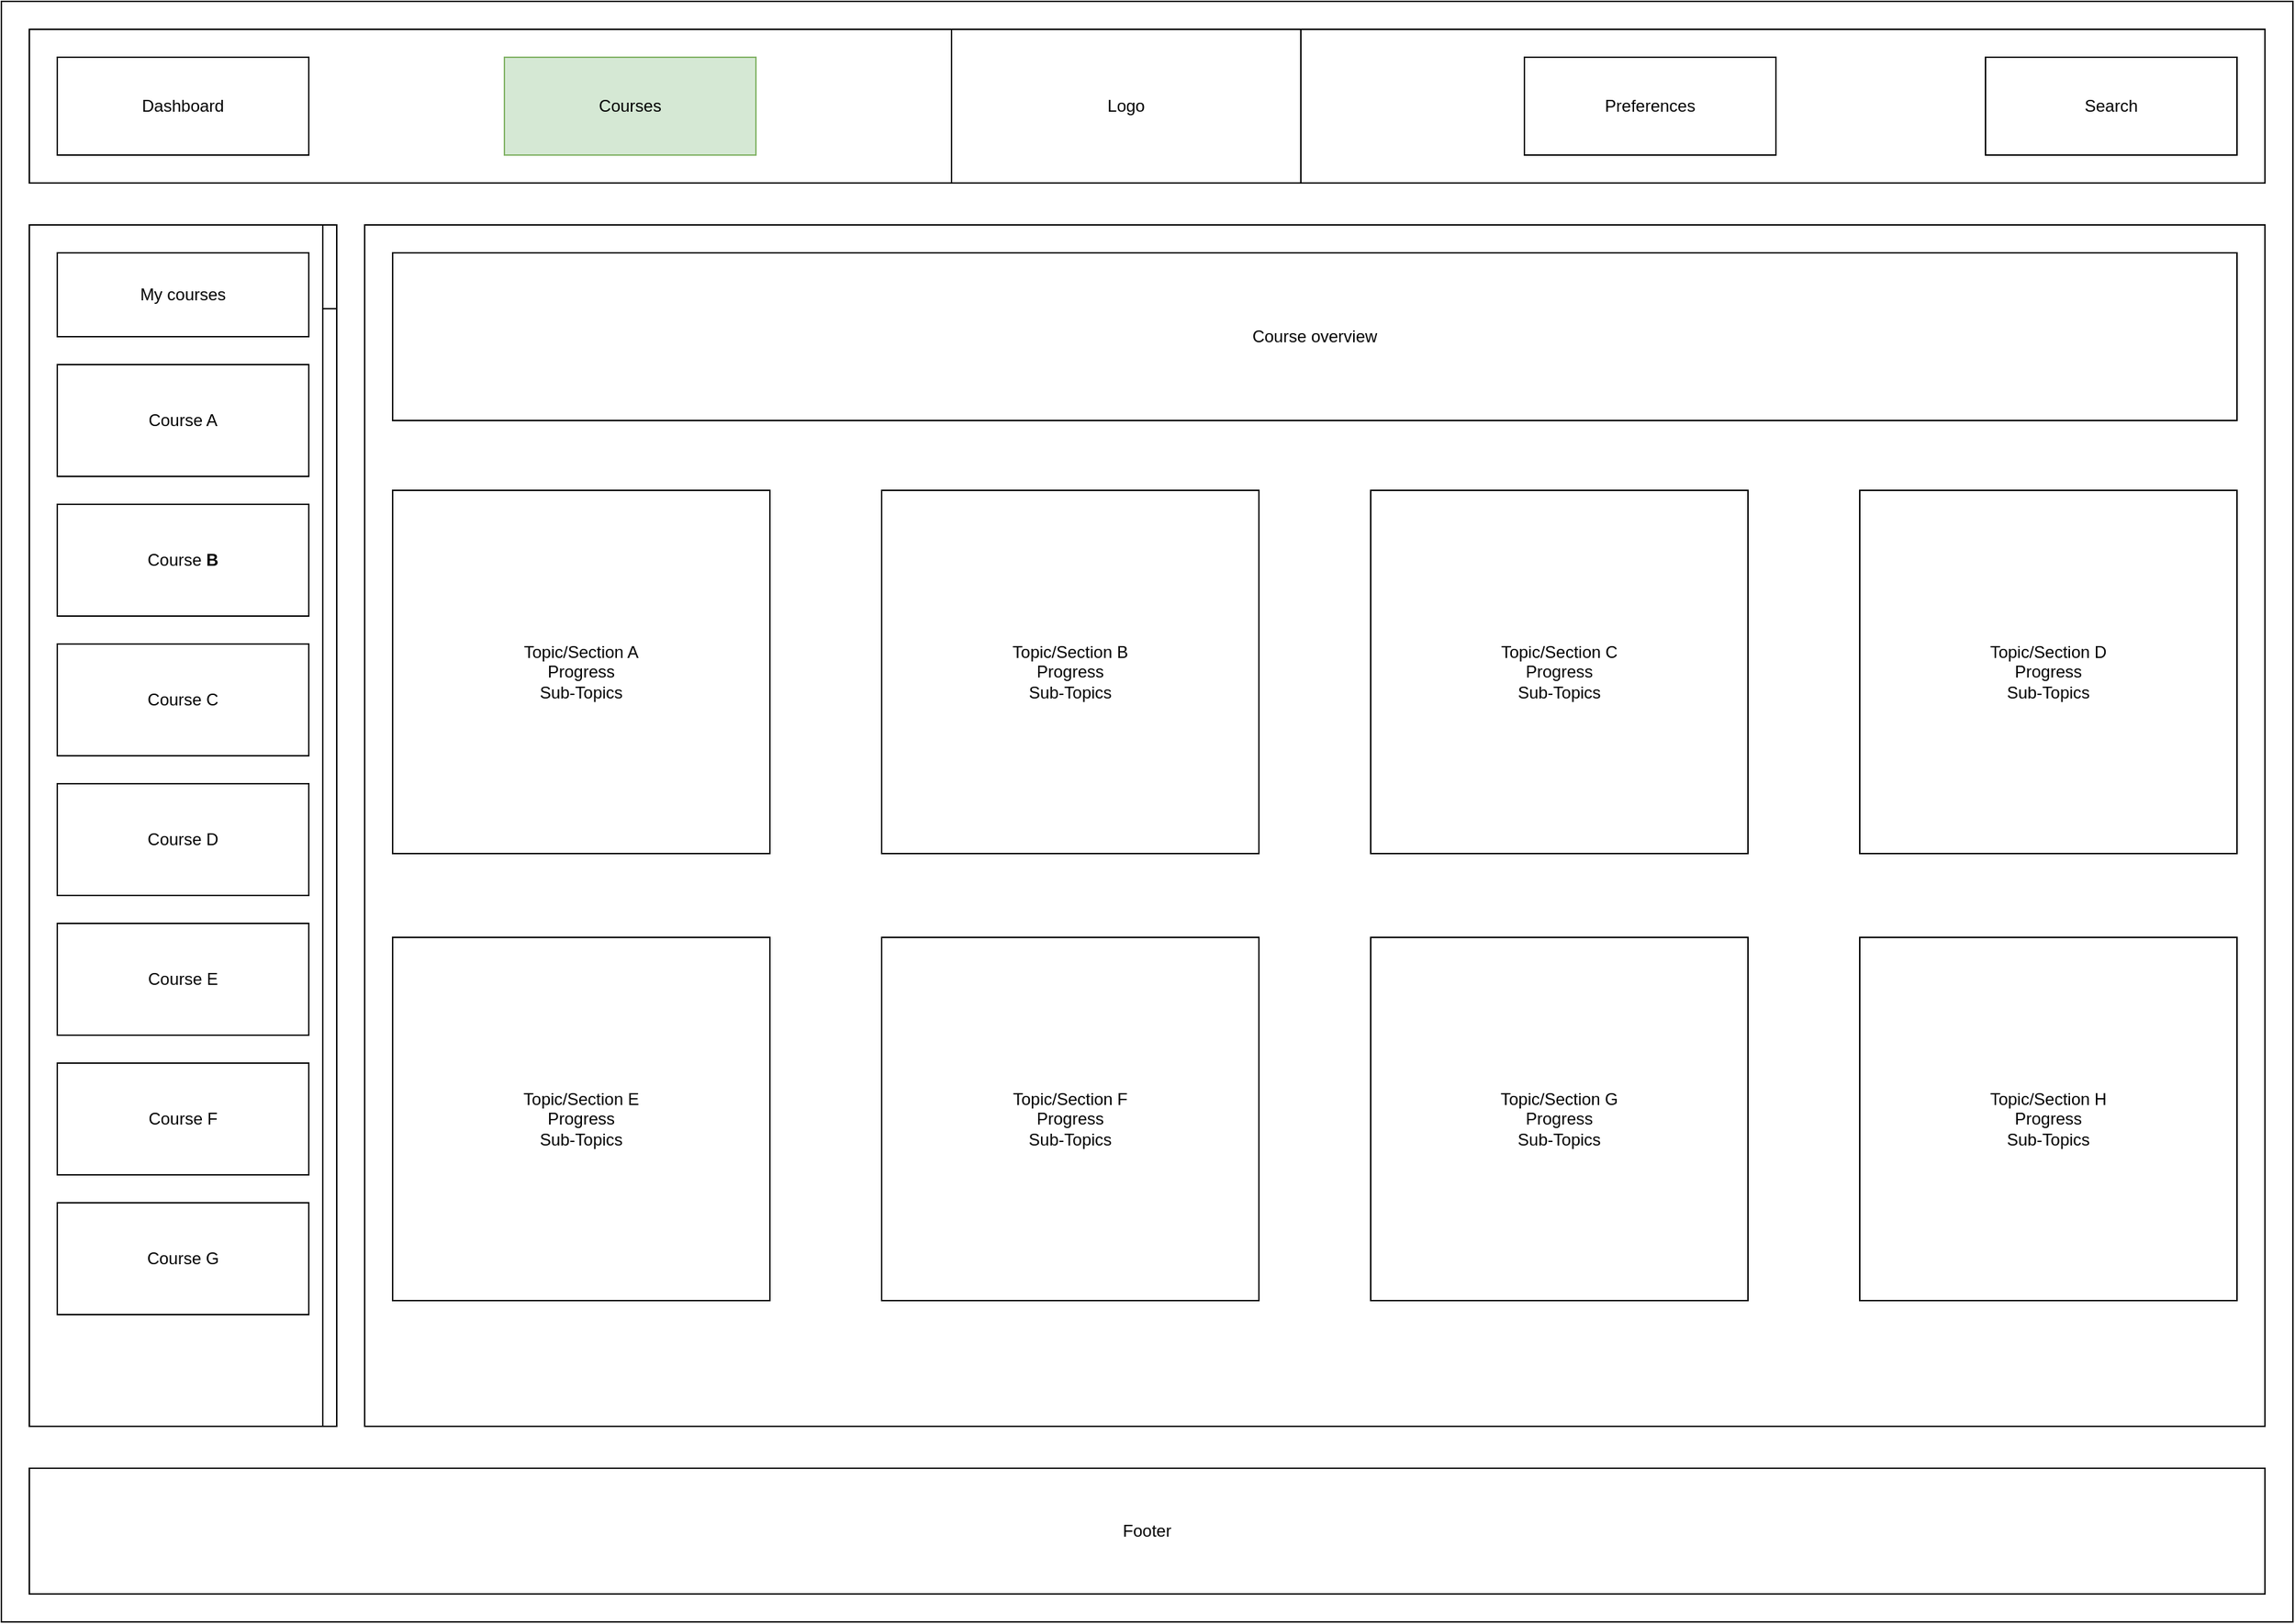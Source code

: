<mxfile version="16.5.6" type="github">
  <diagram id="CR1xDLnwoOZgSZOFC2L-" name="Page-1">
    <mxGraphModel dx="3340" dy="1914" grid="1" gridSize="10" guides="1" tooltips="1" connect="1" arrows="1" fold="1" page="1" pageScale="1" pageWidth="827" pageHeight="1169" math="0" shadow="0">
      <root>
        <mxCell id="0" />
        <mxCell id="1" parent="0" />
        <mxCell id="iTWdd408vRJseOtLcG9B-1" value="" style="rounded=0;whiteSpace=wrap;html=1;" vertex="1" parent="1">
          <mxGeometry width="1640" height="1160" as="geometry" />
        </mxCell>
        <mxCell id="iTWdd408vRJseOtLcG9B-2" value="" style="rounded=0;whiteSpace=wrap;html=1;" vertex="1" parent="1">
          <mxGeometry x="20" y="20" width="1600" height="110" as="geometry" />
        </mxCell>
        <mxCell id="iTWdd408vRJseOtLcG9B-3" value="Logo" style="rounded=0;whiteSpace=wrap;html=1;" vertex="1" parent="1">
          <mxGeometry x="680" y="20" width="250" height="110" as="geometry" />
        </mxCell>
        <mxCell id="iTWdd408vRJseOtLcG9B-4" value="Dashboard" style="rounded=0;whiteSpace=wrap;html=1;" vertex="1" parent="1">
          <mxGeometry x="40" y="40" width="180" height="70" as="geometry" />
        </mxCell>
        <mxCell id="iTWdd408vRJseOtLcG9B-5" value="Search" style="rounded=0;whiteSpace=wrap;html=1;" vertex="1" parent="1">
          <mxGeometry x="1420" y="40" width="180" height="70" as="geometry" />
        </mxCell>
        <mxCell id="iTWdd408vRJseOtLcG9B-6" value="Preferences" style="rounded=0;whiteSpace=wrap;html=1;" vertex="1" parent="1">
          <mxGeometry x="1090" y="40" width="180" height="70" as="geometry" />
        </mxCell>
        <mxCell id="iTWdd408vRJseOtLcG9B-7" value="Courses" style="rounded=0;whiteSpace=wrap;html=1;fillColor=#d5e8d4;strokeColor=#82b366;" vertex="1" parent="1">
          <mxGeometry x="360" y="40" width="180" height="70" as="geometry" />
        </mxCell>
        <mxCell id="iTWdd408vRJseOtLcG9B-8" value="" style="rounded=0;whiteSpace=wrap;html=1;" vertex="1" parent="1">
          <mxGeometry x="20" y="160" width="220" height="860" as="geometry" />
        </mxCell>
        <mxCell id="iTWdd408vRJseOtLcG9B-9" value="Footer" style="rounded=0;whiteSpace=wrap;html=1;" vertex="1" parent="1">
          <mxGeometry x="20" y="1050" width="1600" height="90" as="geometry" />
        </mxCell>
        <mxCell id="iTWdd408vRJseOtLcG9B-10" value="My courses" style="rounded=0;whiteSpace=wrap;html=1;" vertex="1" parent="1">
          <mxGeometry x="40" y="180" width="180" height="60" as="geometry" />
        </mxCell>
        <mxCell id="iTWdd408vRJseOtLcG9B-11" value="" style="rounded=0;whiteSpace=wrap;html=1;" vertex="1" parent="1">
          <mxGeometry x="260" y="160" width="1360" height="860" as="geometry" />
        </mxCell>
        <mxCell id="iTWdd408vRJseOtLcG9B-12" value="Course overview" style="rounded=0;whiteSpace=wrap;html=1;" vertex="1" parent="1">
          <mxGeometry x="280" y="180" width="1320" height="120" as="geometry" />
        </mxCell>
        <mxCell id="iTWdd408vRJseOtLcG9B-13" value="Topic/Section A&lt;br&gt;Progress&lt;br&gt;Sub-Topics" style="rounded=0;whiteSpace=wrap;html=1;" vertex="1" parent="1">
          <mxGeometry x="280" y="350" width="270" height="260" as="geometry" />
        </mxCell>
        <mxCell id="iTWdd408vRJseOtLcG9B-15" value="Topic/Section B&lt;br&gt;Progress&lt;br&gt;Sub-Topics" style="rounded=0;whiteSpace=wrap;html=1;" vertex="1" parent="1">
          <mxGeometry x="630" y="350" width="270" height="260" as="geometry" />
        </mxCell>
        <mxCell id="iTWdd408vRJseOtLcG9B-20" value="Topic/Section C&lt;br&gt;Progress&lt;br&gt;Sub-Topics" style="rounded=0;whiteSpace=wrap;html=1;" vertex="1" parent="1">
          <mxGeometry x="980" y="350" width="270" height="260" as="geometry" />
        </mxCell>
        <mxCell id="iTWdd408vRJseOtLcG9B-21" value="Topic/Section D&lt;br&gt;Progress&lt;br&gt;Sub-Topics" style="rounded=0;whiteSpace=wrap;html=1;" vertex="1" parent="1">
          <mxGeometry x="1330" y="350" width="270" height="260" as="geometry" />
        </mxCell>
        <mxCell id="iTWdd408vRJseOtLcG9B-22" value="Topic/Section E&lt;br&gt;Progress&lt;br&gt;Sub-Topics" style="rounded=0;whiteSpace=wrap;html=1;" vertex="1" parent="1">
          <mxGeometry x="280" y="670" width="270" height="260" as="geometry" />
        </mxCell>
        <mxCell id="iTWdd408vRJseOtLcG9B-23" value="Topic/Section F&lt;br&gt;Progress&lt;br&gt;Sub-Topics" style="rounded=0;whiteSpace=wrap;html=1;" vertex="1" parent="1">
          <mxGeometry x="630" y="670" width="270" height="260" as="geometry" />
        </mxCell>
        <mxCell id="iTWdd408vRJseOtLcG9B-24" value="Topic/Section G&lt;br&gt;Progress&lt;br&gt;Sub-Topics" style="rounded=0;whiteSpace=wrap;html=1;" vertex="1" parent="1">
          <mxGeometry x="980" y="670" width="270" height="260" as="geometry" />
        </mxCell>
        <mxCell id="iTWdd408vRJseOtLcG9B-25" value="Topic/Section H&lt;br&gt;Progress&lt;br&gt;Sub-Topics" style="rounded=0;whiteSpace=wrap;html=1;" vertex="1" parent="1">
          <mxGeometry x="1330" y="670" width="270" height="260" as="geometry" />
        </mxCell>
        <mxCell id="iTWdd408vRJseOtLcG9B-26" value="Course A" style="rounded=0;whiteSpace=wrap;html=1;" vertex="1" parent="1">
          <mxGeometry x="40" y="260" width="180" height="80" as="geometry" />
        </mxCell>
        <mxCell id="iTWdd408vRJseOtLcG9B-28" value="" style="rounded=0;whiteSpace=wrap;html=1;" vertex="1" parent="1">
          <mxGeometry x="230" y="160" width="10" height="860" as="geometry" />
        </mxCell>
        <mxCell id="iTWdd408vRJseOtLcG9B-27" value="" style="rounded=0;whiteSpace=wrap;html=1;" vertex="1" parent="1">
          <mxGeometry x="230" y="160" width="10" height="60" as="geometry" />
        </mxCell>
        <mxCell id="iTWdd408vRJseOtLcG9B-29" value="Course &lt;b&gt;B&lt;/b&gt;" style="rounded=0;whiteSpace=wrap;html=1;" vertex="1" parent="1">
          <mxGeometry x="40" y="360" width="180" height="80" as="geometry" />
        </mxCell>
        <mxCell id="iTWdd408vRJseOtLcG9B-30" value="Course C" style="rounded=0;whiteSpace=wrap;html=1;" vertex="1" parent="1">
          <mxGeometry x="40" y="460" width="180" height="80" as="geometry" />
        </mxCell>
        <mxCell id="iTWdd408vRJseOtLcG9B-31" value="Course D" style="rounded=0;whiteSpace=wrap;html=1;" vertex="1" parent="1">
          <mxGeometry x="40" y="560" width="180" height="80" as="geometry" />
        </mxCell>
        <mxCell id="iTWdd408vRJseOtLcG9B-32" value="Course E" style="rounded=0;whiteSpace=wrap;html=1;" vertex="1" parent="1">
          <mxGeometry x="40" y="660" width="180" height="80" as="geometry" />
        </mxCell>
        <mxCell id="iTWdd408vRJseOtLcG9B-33" value="Course F" style="rounded=0;whiteSpace=wrap;html=1;" vertex="1" parent="1">
          <mxGeometry x="40" y="760" width="180" height="80" as="geometry" />
        </mxCell>
        <mxCell id="iTWdd408vRJseOtLcG9B-34" value="Course G" style="rounded=0;whiteSpace=wrap;html=1;" vertex="1" parent="1">
          <mxGeometry x="40" y="860" width="180" height="80" as="geometry" />
        </mxCell>
      </root>
    </mxGraphModel>
  </diagram>
</mxfile>
